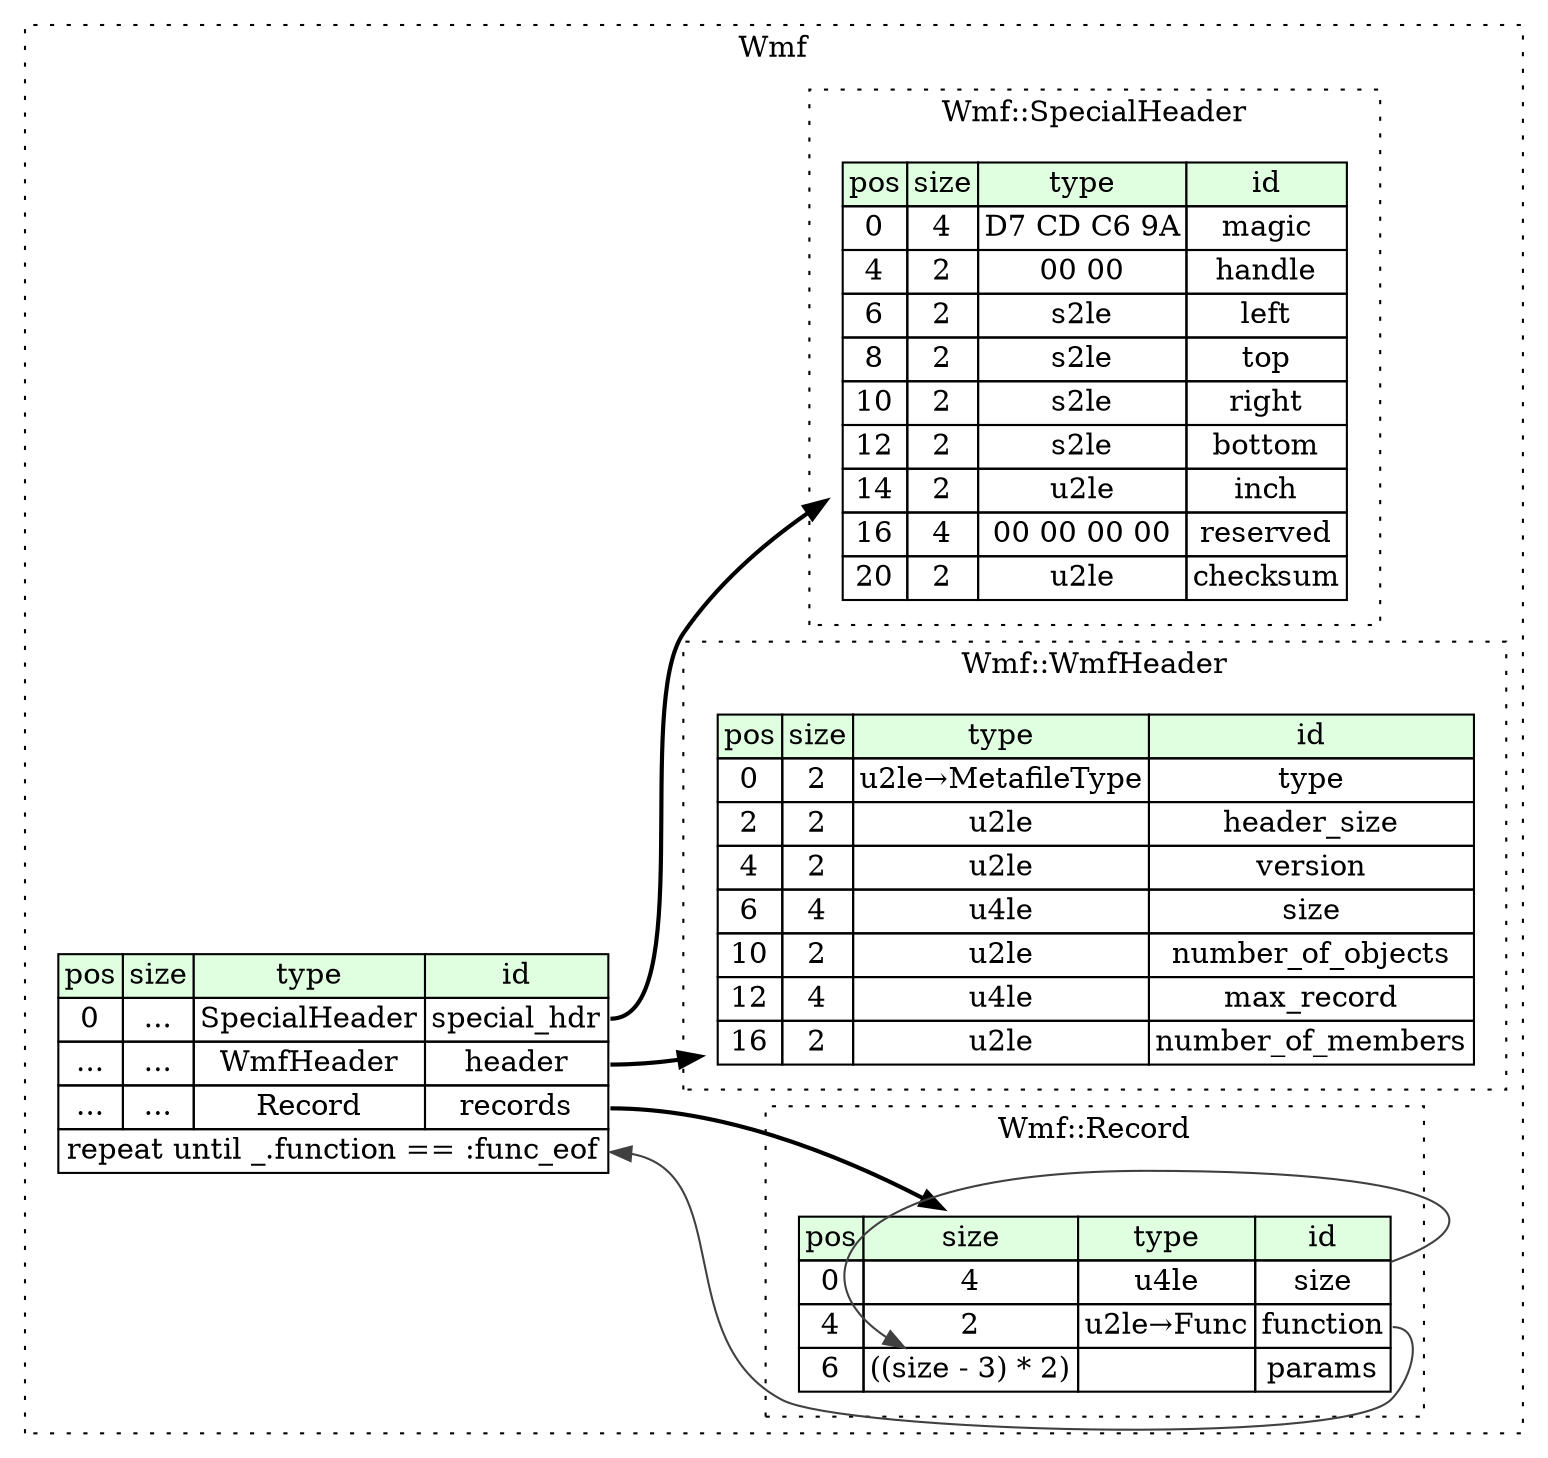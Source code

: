 digraph {
	rankdir=LR;
	node [shape=plaintext];
	subgraph cluster__wmf {
		label="Wmf";
		graph[style=dotted];

		wmf__seq [label=<<TABLE BORDER="0" CELLBORDER="1" CELLSPACING="0">
			<TR><TD BGCOLOR="#E0FFE0">pos</TD><TD BGCOLOR="#E0FFE0">size</TD><TD BGCOLOR="#E0FFE0">type</TD><TD BGCOLOR="#E0FFE0">id</TD></TR>
			<TR><TD PORT="special_hdr_pos">0</TD><TD PORT="special_hdr_size">...</TD><TD>SpecialHeader</TD><TD PORT="special_hdr_type">special_hdr</TD></TR>
			<TR><TD PORT="header_pos">...</TD><TD PORT="header_size">...</TD><TD>WmfHeader</TD><TD PORT="header_type">header</TD></TR>
			<TR><TD PORT="records_pos">...</TD><TD PORT="records_size">...</TD><TD>Record</TD><TD PORT="records_type">records</TD></TR>
			<TR><TD COLSPAN="4" PORT="records__repeat">repeat until _.function == :func_eof</TD></TR>
		</TABLE>>];
		subgraph cluster__special_header {
			label="Wmf::SpecialHeader";
			graph[style=dotted];

			special_header__seq [label=<<TABLE BORDER="0" CELLBORDER="1" CELLSPACING="0">
				<TR><TD BGCOLOR="#E0FFE0">pos</TD><TD BGCOLOR="#E0FFE0">size</TD><TD BGCOLOR="#E0FFE0">type</TD><TD BGCOLOR="#E0FFE0">id</TD></TR>
				<TR><TD PORT="magic_pos">0</TD><TD PORT="magic_size">4</TD><TD>D7 CD C6 9A</TD><TD PORT="magic_type">magic</TD></TR>
				<TR><TD PORT="handle_pos">4</TD><TD PORT="handle_size">2</TD><TD>00 00</TD><TD PORT="handle_type">handle</TD></TR>
				<TR><TD PORT="left_pos">6</TD><TD PORT="left_size">2</TD><TD>s2le</TD><TD PORT="left_type">left</TD></TR>
				<TR><TD PORT="top_pos">8</TD><TD PORT="top_size">2</TD><TD>s2le</TD><TD PORT="top_type">top</TD></TR>
				<TR><TD PORT="right_pos">10</TD><TD PORT="right_size">2</TD><TD>s2le</TD><TD PORT="right_type">right</TD></TR>
				<TR><TD PORT="bottom_pos">12</TD><TD PORT="bottom_size">2</TD><TD>s2le</TD><TD PORT="bottom_type">bottom</TD></TR>
				<TR><TD PORT="inch_pos">14</TD><TD PORT="inch_size">2</TD><TD>u2le</TD><TD PORT="inch_type">inch</TD></TR>
				<TR><TD PORT="reserved_pos">16</TD><TD PORT="reserved_size">4</TD><TD>00 00 00 00</TD><TD PORT="reserved_type">reserved</TD></TR>
				<TR><TD PORT="checksum_pos">20</TD><TD PORT="checksum_size">2</TD><TD>u2le</TD><TD PORT="checksum_type">checksum</TD></TR>
			</TABLE>>];
		}
		subgraph cluster__wmf_header {
			label="Wmf::WmfHeader";
			graph[style=dotted];

			wmf_header__seq [label=<<TABLE BORDER="0" CELLBORDER="1" CELLSPACING="0">
				<TR><TD BGCOLOR="#E0FFE0">pos</TD><TD BGCOLOR="#E0FFE0">size</TD><TD BGCOLOR="#E0FFE0">type</TD><TD BGCOLOR="#E0FFE0">id</TD></TR>
				<TR><TD PORT="type_pos">0</TD><TD PORT="type_size">2</TD><TD>u2le→MetafileType</TD><TD PORT="type_type">type</TD></TR>
				<TR><TD PORT="header_size_pos">2</TD><TD PORT="header_size_size">2</TD><TD>u2le</TD><TD PORT="header_size_type">header_size</TD></TR>
				<TR><TD PORT="version_pos">4</TD><TD PORT="version_size">2</TD><TD>u2le</TD><TD PORT="version_type">version</TD></TR>
				<TR><TD PORT="size_pos">6</TD><TD PORT="size_size">4</TD><TD>u4le</TD><TD PORT="size_type">size</TD></TR>
				<TR><TD PORT="number_of_objects_pos">10</TD><TD PORT="number_of_objects_size">2</TD><TD>u2le</TD><TD PORT="number_of_objects_type">number_of_objects</TD></TR>
				<TR><TD PORT="max_record_pos">12</TD><TD PORT="max_record_size">4</TD><TD>u4le</TD><TD PORT="max_record_type">max_record</TD></TR>
				<TR><TD PORT="number_of_members_pos">16</TD><TD PORT="number_of_members_size">2</TD><TD>u2le</TD><TD PORT="number_of_members_type">number_of_members</TD></TR>
			</TABLE>>];
		}
		subgraph cluster__record {
			label="Wmf::Record";
			graph[style=dotted];

			record__seq [label=<<TABLE BORDER="0" CELLBORDER="1" CELLSPACING="0">
				<TR><TD BGCOLOR="#E0FFE0">pos</TD><TD BGCOLOR="#E0FFE0">size</TD><TD BGCOLOR="#E0FFE0">type</TD><TD BGCOLOR="#E0FFE0">id</TD></TR>
				<TR><TD PORT="size_pos">0</TD><TD PORT="size_size">4</TD><TD>u4le</TD><TD PORT="size_type">size</TD></TR>
				<TR><TD PORT="function_pos">4</TD><TD PORT="function_size">2</TD><TD>u2le→Func</TD><TD PORT="function_type">function</TD></TR>
				<TR><TD PORT="params_pos">6</TD><TD PORT="params_size">((size - 3) * 2)</TD><TD></TD><TD PORT="params_type">params</TD></TR>
			</TABLE>>];
		}
	}
	wmf__seq:special_hdr_type -> special_header__seq [style=bold];
	wmf__seq:header_type -> wmf_header__seq [style=bold];
	wmf__seq:records_type -> record__seq [style=bold];
	record__seq:function_type -> wmf__seq:records__repeat [color="#404040"];
	record__seq:size_type -> record__seq:params_size [color="#404040"];
}
